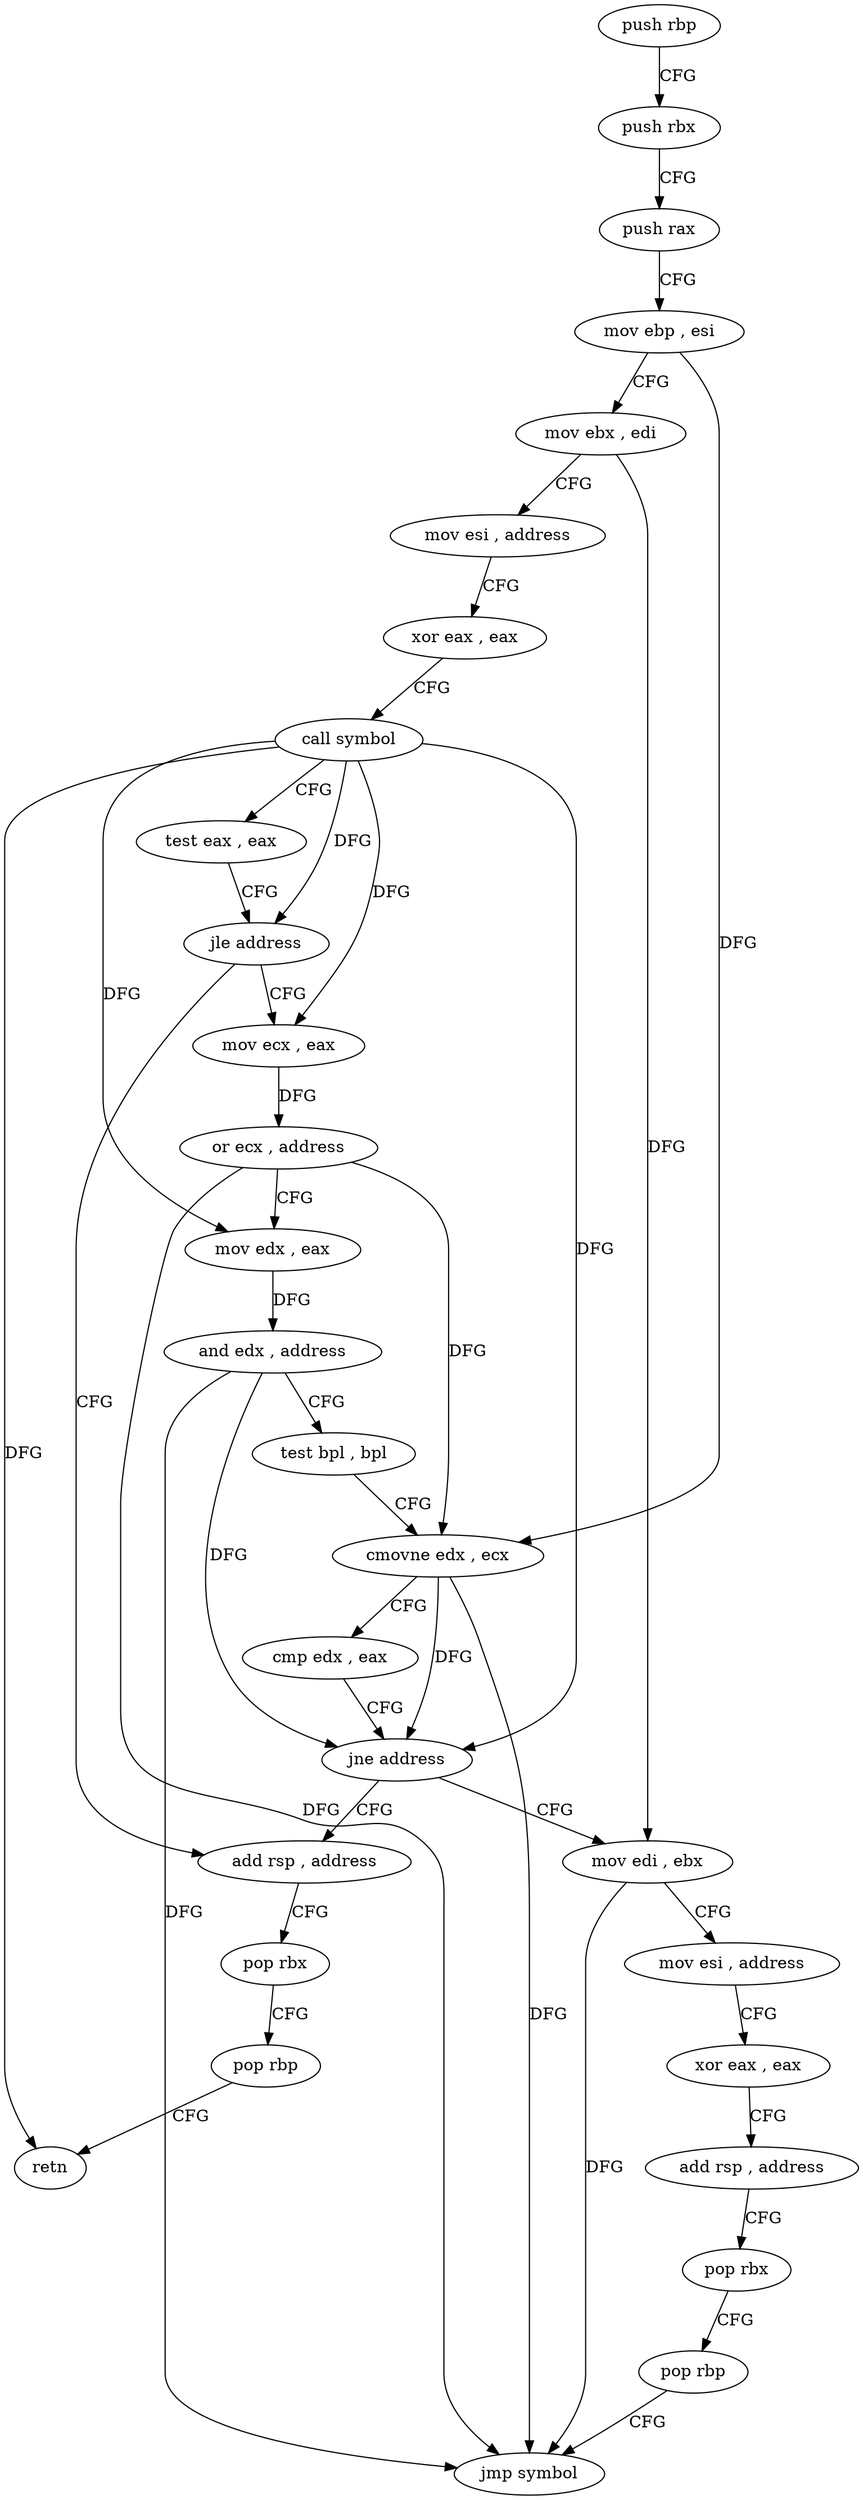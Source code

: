 digraph "func" {
"4207200" [label = "push rbp" ]
"4207201" [label = "push rbx" ]
"4207202" [label = "push rax" ]
"4207203" [label = "mov ebp , esi" ]
"4207205" [label = "mov ebx , edi" ]
"4207207" [label = "mov esi , address" ]
"4207212" [label = "xor eax , eax" ]
"4207214" [label = "call symbol" ]
"4207219" [label = "test eax , eax" ]
"4207221" [label = "jle address" ]
"4207249" [label = "add rsp , address" ]
"4207223" [label = "mov ecx , eax" ]
"4207253" [label = "pop rbx" ]
"4207254" [label = "pop rbp" ]
"4207255" [label = "retn" ]
"4207225" [label = "or ecx , address" ]
"4207231" [label = "mov edx , eax" ]
"4207233" [label = "and edx , address" ]
"4207239" [label = "test bpl , bpl" ]
"4207242" [label = "cmovne edx , ecx" ]
"4207245" [label = "cmp edx , eax" ]
"4207247" [label = "jne address" ]
"4207256" [label = "mov edi , ebx" ]
"4207258" [label = "mov esi , address" ]
"4207263" [label = "xor eax , eax" ]
"4207265" [label = "add rsp , address" ]
"4207269" [label = "pop rbx" ]
"4207270" [label = "pop rbp" ]
"4207271" [label = "jmp symbol" ]
"4207200" -> "4207201" [ label = "CFG" ]
"4207201" -> "4207202" [ label = "CFG" ]
"4207202" -> "4207203" [ label = "CFG" ]
"4207203" -> "4207205" [ label = "CFG" ]
"4207203" -> "4207242" [ label = "DFG" ]
"4207205" -> "4207207" [ label = "CFG" ]
"4207205" -> "4207256" [ label = "DFG" ]
"4207207" -> "4207212" [ label = "CFG" ]
"4207212" -> "4207214" [ label = "CFG" ]
"4207214" -> "4207219" [ label = "CFG" ]
"4207214" -> "4207221" [ label = "DFG" ]
"4207214" -> "4207255" [ label = "DFG" ]
"4207214" -> "4207223" [ label = "DFG" ]
"4207214" -> "4207231" [ label = "DFG" ]
"4207214" -> "4207247" [ label = "DFG" ]
"4207219" -> "4207221" [ label = "CFG" ]
"4207221" -> "4207249" [ label = "CFG" ]
"4207221" -> "4207223" [ label = "CFG" ]
"4207249" -> "4207253" [ label = "CFG" ]
"4207223" -> "4207225" [ label = "DFG" ]
"4207253" -> "4207254" [ label = "CFG" ]
"4207254" -> "4207255" [ label = "CFG" ]
"4207225" -> "4207231" [ label = "CFG" ]
"4207225" -> "4207242" [ label = "DFG" ]
"4207225" -> "4207271" [ label = "DFG" ]
"4207231" -> "4207233" [ label = "DFG" ]
"4207233" -> "4207239" [ label = "CFG" ]
"4207233" -> "4207247" [ label = "DFG" ]
"4207233" -> "4207271" [ label = "DFG" ]
"4207239" -> "4207242" [ label = "CFG" ]
"4207242" -> "4207245" [ label = "CFG" ]
"4207242" -> "4207247" [ label = "DFG" ]
"4207242" -> "4207271" [ label = "DFG" ]
"4207245" -> "4207247" [ label = "CFG" ]
"4207247" -> "4207256" [ label = "CFG" ]
"4207247" -> "4207249" [ label = "CFG" ]
"4207256" -> "4207258" [ label = "CFG" ]
"4207256" -> "4207271" [ label = "DFG" ]
"4207258" -> "4207263" [ label = "CFG" ]
"4207263" -> "4207265" [ label = "CFG" ]
"4207265" -> "4207269" [ label = "CFG" ]
"4207269" -> "4207270" [ label = "CFG" ]
"4207270" -> "4207271" [ label = "CFG" ]
}
